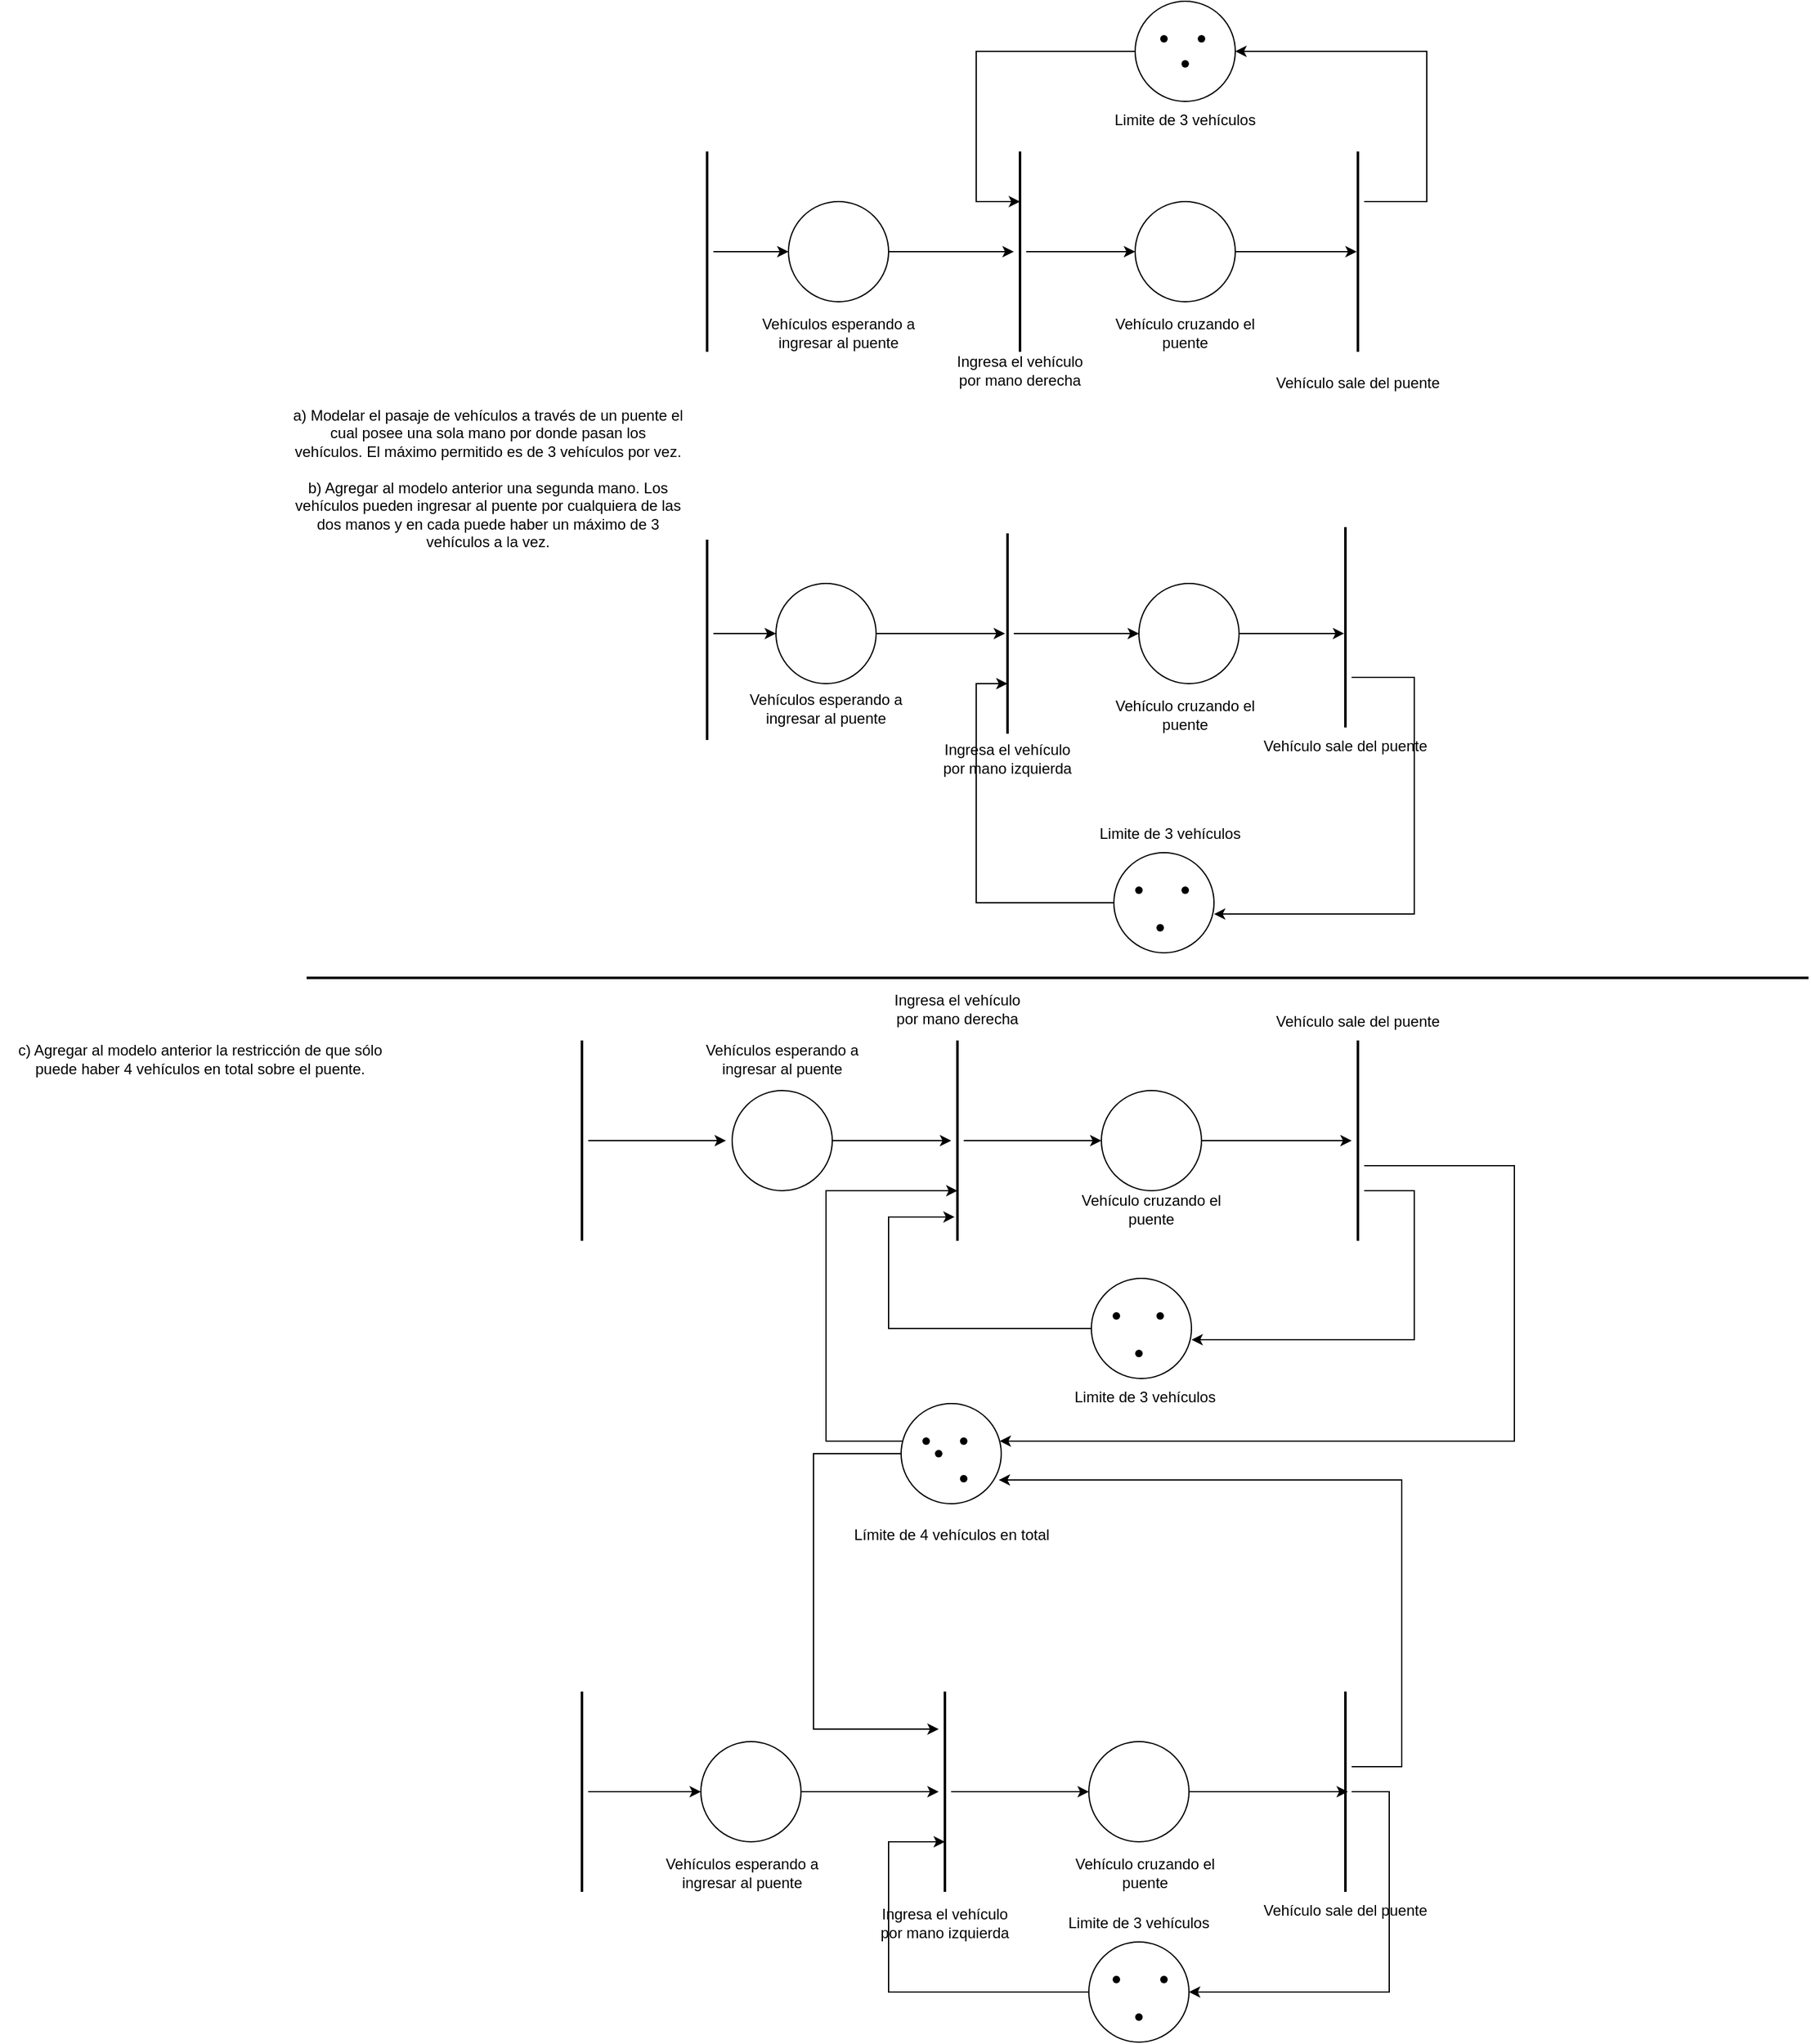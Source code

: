 <mxfile version="15.4.0" type="device"><diagram id="Wp9O0SHDSM6KVw-OCIrG" name="Página-1"><mxGraphModel dx="3316" dy="822" grid="1" gridSize="10" guides="1" tooltips="1" connect="1" arrows="1" fold="1" page="1" pageScale="1" pageWidth="827" pageHeight="1169" math="0" shadow="0"><root><mxCell id="0"/><mxCell id="1" parent="0"/><mxCell id="Ykh3wDoyryK3-CVxYnvC-1" value="&lt;div&gt;a) Modelar el pasaje de vehículos a través de un puente el cual posee una sola mano por donde pasan los&lt;/div&gt;&lt;div&gt;vehículos. El máximo permitido es de 3 vehículos por vez.&lt;/div&gt;" style="text;html=1;strokeColor=none;fillColor=none;align=center;verticalAlign=middle;whiteSpace=wrap;rounded=0;" vertex="1" parent="1"><mxGeometry x="-1130" y="410" width="320" height="30" as="geometry"/></mxCell><mxCell id="Ykh3wDoyryK3-CVxYnvC-4" style="edgeStyle=orthogonalEdgeStyle;rounded=0;orthogonalLoop=1;jettySize=auto;html=1;entryX=0;entryY=0.5;entryDx=0;entryDy=0;" edge="1" parent="1" source="Ykh3wDoyryK3-CVxYnvC-2" target="Ykh3wDoyryK3-CVxYnvC-3"><mxGeometry relative="1" as="geometry"/></mxCell><mxCell id="Ykh3wDoyryK3-CVxYnvC-2" value="" style="line;strokeWidth=2;direction=south;html=1;" vertex="1" parent="1"><mxGeometry x="-800" y="200" width="10" height="160" as="geometry"/></mxCell><mxCell id="Ykh3wDoyryK3-CVxYnvC-6" style="edgeStyle=orthogonalEdgeStyle;rounded=0;orthogonalLoop=1;jettySize=auto;html=1;" edge="1" parent="1" source="Ykh3wDoyryK3-CVxYnvC-3" target="Ykh3wDoyryK3-CVxYnvC-5"><mxGeometry relative="1" as="geometry"/></mxCell><mxCell id="Ykh3wDoyryK3-CVxYnvC-3" value="" style="ellipse;whiteSpace=wrap;html=1;aspect=fixed;" vertex="1" parent="1"><mxGeometry x="-730" y="240" width="80" height="80" as="geometry"/></mxCell><mxCell id="Ykh3wDoyryK3-CVxYnvC-14" style="edgeStyle=orthogonalEdgeStyle;rounded=0;orthogonalLoop=1;jettySize=auto;html=1;entryX=0;entryY=0.5;entryDx=0;entryDy=0;" edge="1" parent="1" source="Ykh3wDoyryK3-CVxYnvC-5" target="Ykh3wDoyryK3-CVxYnvC-10"><mxGeometry relative="1" as="geometry"/></mxCell><mxCell id="Ykh3wDoyryK3-CVxYnvC-5" value="" style="line;strokeWidth=2;direction=south;html=1;" vertex="1" parent="1"><mxGeometry x="-550" y="200" width="10" height="160" as="geometry"/></mxCell><mxCell id="Ykh3wDoyryK3-CVxYnvC-7" value="Vehículos esperando a ingresar al puente" style="text;html=1;strokeColor=none;fillColor=none;align=center;verticalAlign=middle;whiteSpace=wrap;rounded=0;" vertex="1" parent="1"><mxGeometry x="-765" y="330" width="150" height="30" as="geometry"/></mxCell><mxCell id="Ykh3wDoyryK3-CVxYnvC-8" value="Ingresa el vehículo&lt;br&gt;por mano derecha" style="text;html=1;strokeColor=none;fillColor=none;align=center;verticalAlign=middle;whiteSpace=wrap;rounded=0;" vertex="1" parent="1"><mxGeometry x="-620" y="360" width="150" height="30" as="geometry"/></mxCell><mxCell id="Ykh3wDoyryK3-CVxYnvC-13" style="edgeStyle=orthogonalEdgeStyle;rounded=0;orthogonalLoop=1;jettySize=auto;html=1;entryX=0.5;entryY=0.6;entryDx=0;entryDy=0;entryPerimeter=0;" edge="1" parent="1" source="Ykh3wDoyryK3-CVxYnvC-10" target="Ykh3wDoyryK3-CVxYnvC-12"><mxGeometry relative="1" as="geometry"/></mxCell><mxCell id="Ykh3wDoyryK3-CVxYnvC-10" value="" style="ellipse;whiteSpace=wrap;html=1;aspect=fixed;" vertex="1" parent="1"><mxGeometry x="-453" y="240" width="80" height="80" as="geometry"/></mxCell><mxCell id="Ykh3wDoyryK3-CVxYnvC-11" value="Vehículo cruzando el puente" style="text;html=1;strokeColor=none;fillColor=none;align=center;verticalAlign=middle;whiteSpace=wrap;rounded=0;" vertex="1" parent="1"><mxGeometry x="-488" y="330" width="150" height="30" as="geometry"/></mxCell><mxCell id="Ykh3wDoyryK3-CVxYnvC-16" style="edgeStyle=orthogonalEdgeStyle;rounded=0;orthogonalLoop=1;jettySize=auto;html=1;entryX=1;entryY=0.5;entryDx=0;entryDy=0;" edge="1" parent="1" source="Ykh3wDoyryK3-CVxYnvC-12" target="Ykh3wDoyryK3-CVxYnvC-15"><mxGeometry relative="1" as="geometry"><Array as="points"><mxPoint x="-220" y="240"/><mxPoint x="-220" y="120"/></Array></mxGeometry></mxCell><mxCell id="Ykh3wDoyryK3-CVxYnvC-12" value="" style="line;strokeWidth=2;direction=south;html=1;" vertex="1" parent="1"><mxGeometry x="-280" y="200" width="10" height="160" as="geometry"/></mxCell><mxCell id="Ykh3wDoyryK3-CVxYnvC-17" style="edgeStyle=orthogonalEdgeStyle;rounded=0;orthogonalLoop=1;jettySize=auto;html=1;entryX=0.25;entryY=0.5;entryDx=0;entryDy=0;entryPerimeter=0;" edge="1" parent="1" source="Ykh3wDoyryK3-CVxYnvC-15" target="Ykh3wDoyryK3-CVxYnvC-5"><mxGeometry relative="1" as="geometry"><Array as="points"><mxPoint x="-580" y="120"/><mxPoint x="-580" y="240"/></Array></mxGeometry></mxCell><mxCell id="Ykh3wDoyryK3-CVxYnvC-15" value="" style="ellipse;whiteSpace=wrap;html=1;aspect=fixed;" vertex="1" parent="1"><mxGeometry x="-453" y="80" width="80" height="80" as="geometry"/></mxCell><mxCell id="Ykh3wDoyryK3-CVxYnvC-18" value="Limite de 3 vehículos" style="text;html=1;strokeColor=none;fillColor=none;align=center;verticalAlign=middle;whiteSpace=wrap;rounded=0;" vertex="1" parent="1"><mxGeometry x="-488" y="160" width="150" height="30" as="geometry"/></mxCell><mxCell id="Ykh3wDoyryK3-CVxYnvC-20" value="" style="shape=waypoint;sketch=0;fillStyle=solid;size=6;pointerEvents=1;points=[];fillColor=none;resizable=0;rotatable=0;perimeter=centerPerimeter;snapToPoint=1;" vertex="1" parent="1"><mxGeometry x="-433" y="110" width="40" height="40" as="geometry"/></mxCell><mxCell id="Ykh3wDoyryK3-CVxYnvC-21" value="" style="shape=waypoint;sketch=0;fillStyle=solid;size=6;pointerEvents=1;points=[];fillColor=none;resizable=0;rotatable=0;perimeter=centerPerimeter;snapToPoint=1;" vertex="1" parent="1"><mxGeometry x="-420" y="90" width="40" height="40" as="geometry"/></mxCell><mxCell id="Ykh3wDoyryK3-CVxYnvC-22" value="" style="shape=waypoint;sketch=0;fillStyle=solid;size=6;pointerEvents=1;points=[];fillColor=none;resizable=0;rotatable=0;perimeter=centerPerimeter;snapToPoint=1;" vertex="1" parent="1"><mxGeometry x="-450" y="90" width="40" height="40" as="geometry"/></mxCell><mxCell id="Ykh3wDoyryK3-CVxYnvC-23" value="&lt;div&gt;b) Agregar al modelo anterior una segunda mano. Los vehículos pueden ingresar al puente por cualquiera de las&lt;/div&gt;&lt;div&gt;dos manos y en cada puede haber un máximo de 3 vehículos a la vez.&lt;/div&gt;" style="text;html=1;strokeColor=none;fillColor=none;align=center;verticalAlign=middle;whiteSpace=wrap;rounded=0;" vertex="1" parent="1"><mxGeometry x="-1130" y="475" width="320" height="30" as="geometry"/></mxCell><mxCell id="Ykh3wDoyryK3-CVxYnvC-43" value="" style="edgeStyle=orthogonalEdgeStyle;rounded=0;orthogonalLoop=1;jettySize=auto;html=1;" edge="1" parent="1" source="Ykh3wDoyryK3-CVxYnvC-30" target="Ykh3wDoyryK3-CVxYnvC-31"><mxGeometry relative="1" as="geometry"><Array as="points"><mxPoint x="-780" y="585"/><mxPoint x="-780" y="585"/></Array></mxGeometry></mxCell><mxCell id="Ykh3wDoyryK3-CVxYnvC-30" value="" style="line;strokeWidth=2;direction=south;html=1;" vertex="1" parent="1"><mxGeometry x="-800" y="510" width="10" height="160" as="geometry"/></mxCell><mxCell id="Ykh3wDoyryK3-CVxYnvC-41" style="edgeStyle=orthogonalEdgeStyle;rounded=0;orthogonalLoop=1;jettySize=auto;html=1;entryX=0.5;entryY=0.7;entryDx=0;entryDy=0;entryPerimeter=0;" edge="1" parent="1" source="Ykh3wDoyryK3-CVxYnvC-31" target="Ykh3wDoyryK3-CVxYnvC-32"><mxGeometry relative="1" as="geometry"/></mxCell><mxCell id="Ykh3wDoyryK3-CVxYnvC-31" value="" style="ellipse;whiteSpace=wrap;html=1;aspect=fixed;" vertex="1" parent="1"><mxGeometry x="-740" y="545" width="80" height="80" as="geometry"/></mxCell><mxCell id="Ykh3wDoyryK3-CVxYnvC-42" value="" style="edgeStyle=orthogonalEdgeStyle;rounded=0;orthogonalLoop=1;jettySize=auto;html=1;" edge="1" parent="1" source="Ykh3wDoyryK3-CVxYnvC-32" target="Ykh3wDoyryK3-CVxYnvC-33"><mxGeometry relative="1" as="geometry"/></mxCell><mxCell id="Ykh3wDoyryK3-CVxYnvC-32" value="" style="line;strokeWidth=2;direction=south;html=1;" vertex="1" parent="1"><mxGeometry x="-560" y="505" width="10" height="160" as="geometry"/></mxCell><mxCell id="Ykh3wDoyryK3-CVxYnvC-40" style="edgeStyle=orthogonalEdgeStyle;rounded=0;orthogonalLoop=1;jettySize=auto;html=1;entryX=0.531;entryY=0.6;entryDx=0;entryDy=0;entryPerimeter=0;" edge="1" parent="1" source="Ykh3wDoyryK3-CVxYnvC-33" target="Ykh3wDoyryK3-CVxYnvC-34"><mxGeometry relative="1" as="geometry"/></mxCell><mxCell id="Ykh3wDoyryK3-CVxYnvC-33" value="" style="ellipse;whiteSpace=wrap;html=1;aspect=fixed;" vertex="1" parent="1"><mxGeometry x="-450" y="545" width="80" height="80" as="geometry"/></mxCell><mxCell id="Ykh3wDoyryK3-CVxYnvC-49" style="edgeStyle=orthogonalEdgeStyle;rounded=0;orthogonalLoop=1;jettySize=auto;html=1;entryX=1;entryY=0.613;entryDx=0;entryDy=0;entryPerimeter=0;" edge="1" parent="1" source="Ykh3wDoyryK3-CVxYnvC-34" target="Ykh3wDoyryK3-CVxYnvC-48"><mxGeometry relative="1" as="geometry"><Array as="points"><mxPoint x="-230" y="620"/><mxPoint x="-230" y="809"/></Array></mxGeometry></mxCell><mxCell id="Ykh3wDoyryK3-CVxYnvC-34" value="" style="line;strokeWidth=2;direction=south;html=1;" vertex="1" parent="1"><mxGeometry x="-290" y="500" width="10" height="160" as="geometry"/></mxCell><mxCell id="Ykh3wDoyryK3-CVxYnvC-39" value="Vehículo sale del puente" style="text;html=1;strokeColor=none;fillColor=none;align=center;verticalAlign=middle;whiteSpace=wrap;rounded=0;" vertex="1" parent="1"><mxGeometry x="-360" y="660" width="150" height="30" as="geometry"/></mxCell><mxCell id="Ykh3wDoyryK3-CVxYnvC-44" value="Vehículo sale del puente" style="text;html=1;strokeColor=none;fillColor=none;align=center;verticalAlign=middle;whiteSpace=wrap;rounded=0;" vertex="1" parent="1"><mxGeometry x="-350" y="370" width="150" height="30" as="geometry"/></mxCell><mxCell id="Ykh3wDoyryK3-CVxYnvC-45" value="Vehículos esperando a ingresar al puente" style="text;html=1;strokeColor=none;fillColor=none;align=center;verticalAlign=middle;whiteSpace=wrap;rounded=0;" vertex="1" parent="1"><mxGeometry x="-775" y="630" width="150" height="30" as="geometry"/></mxCell><mxCell id="Ykh3wDoyryK3-CVxYnvC-46" value="Ingresa el vehículo&lt;br&gt;por mano izquierda" style="text;html=1;strokeColor=none;fillColor=none;align=center;verticalAlign=middle;whiteSpace=wrap;rounded=0;" vertex="1" parent="1"><mxGeometry x="-630" y="670" width="150" height="30" as="geometry"/></mxCell><mxCell id="Ykh3wDoyryK3-CVxYnvC-47" value="Vehículo cruzando el puente" style="text;html=1;strokeColor=none;fillColor=none;align=center;verticalAlign=middle;whiteSpace=wrap;rounded=0;" vertex="1" parent="1"><mxGeometry x="-488" y="635" width="150" height="30" as="geometry"/></mxCell><mxCell id="Ykh3wDoyryK3-CVxYnvC-54" style="edgeStyle=orthogonalEdgeStyle;rounded=0;orthogonalLoop=1;jettySize=auto;html=1;entryX=0.75;entryY=0.5;entryDx=0;entryDy=0;entryPerimeter=0;" edge="1" parent="1" source="Ykh3wDoyryK3-CVxYnvC-48" target="Ykh3wDoyryK3-CVxYnvC-32"><mxGeometry relative="1" as="geometry"><Array as="points"><mxPoint x="-580" y="800"/><mxPoint x="-580" y="625"/></Array></mxGeometry></mxCell><mxCell id="Ykh3wDoyryK3-CVxYnvC-48" value="" style="ellipse;whiteSpace=wrap;html=1;aspect=fixed;" vertex="1" parent="1"><mxGeometry x="-470" y="760" width="80" height="80" as="geometry"/></mxCell><mxCell id="Ykh3wDoyryK3-CVxYnvC-50" value="" style="shape=waypoint;sketch=0;fillStyle=solid;size=6;pointerEvents=1;points=[];fillColor=none;resizable=0;rotatable=0;perimeter=centerPerimeter;snapToPoint=1;" vertex="1" parent="1"><mxGeometry x="-453" y="800" width="40" height="40" as="geometry"/></mxCell><mxCell id="Ykh3wDoyryK3-CVxYnvC-51" value="" style="shape=waypoint;sketch=0;fillStyle=solid;size=6;pointerEvents=1;points=[];fillColor=none;resizable=0;rotatable=0;perimeter=centerPerimeter;snapToPoint=1;" vertex="1" parent="1"><mxGeometry x="-433" y="770" width="40" height="40" as="geometry"/></mxCell><mxCell id="Ykh3wDoyryK3-CVxYnvC-52" value="" style="shape=waypoint;sketch=0;fillStyle=solid;size=6;pointerEvents=1;points=[];fillColor=none;resizable=0;rotatable=0;perimeter=centerPerimeter;snapToPoint=1;" vertex="1" parent="1"><mxGeometry x="-470" y="770" width="40" height="40" as="geometry"/></mxCell><mxCell id="Ykh3wDoyryK3-CVxYnvC-56" value="c) Agregar al modelo anterior la restricción de que sólo puede haber 4 vehículos en total sobre el puente." style="text;html=1;strokeColor=none;fillColor=none;align=center;verticalAlign=middle;whiteSpace=wrap;rounded=0;" vertex="1" parent="1"><mxGeometry x="-1360" y="910" width="320" height="30" as="geometry"/></mxCell><mxCell id="Ykh3wDoyryK3-CVxYnvC-57" value="" style="line;strokeWidth=2;direction=south;html=1;rotation=90;" vertex="1" parent="1"><mxGeometry x="-520" y="260" width="10" height="1200" as="geometry"/></mxCell><mxCell id="Ykh3wDoyryK3-CVxYnvC-65" style="edgeStyle=orthogonalEdgeStyle;rounded=0;orthogonalLoop=1;jettySize=auto;html=1;" edge="1" parent="1" source="Ykh3wDoyryK3-CVxYnvC-58"><mxGeometry relative="1" as="geometry"><mxPoint x="-780" y="990" as="targetPoint"/></mxGeometry></mxCell><mxCell id="Ykh3wDoyryK3-CVxYnvC-58" value="" style="line;strokeWidth=2;direction=south;html=1;" vertex="1" parent="1"><mxGeometry x="-900" y="910" width="10" height="160" as="geometry"/></mxCell><mxCell id="Ykh3wDoyryK3-CVxYnvC-66" style="edgeStyle=orthogonalEdgeStyle;rounded=0;orthogonalLoop=1;jettySize=auto;html=1;" edge="1" parent="1" source="Ykh3wDoyryK3-CVxYnvC-59" target="Ykh3wDoyryK3-CVxYnvC-60"><mxGeometry relative="1" as="geometry"/></mxCell><mxCell id="Ykh3wDoyryK3-CVxYnvC-59" value="" style="ellipse;whiteSpace=wrap;html=1;aspect=fixed;" vertex="1" parent="1"><mxGeometry x="-775" y="950" width="80" height="80" as="geometry"/></mxCell><mxCell id="Ykh3wDoyryK3-CVxYnvC-67" style="edgeStyle=orthogonalEdgeStyle;rounded=0;orthogonalLoop=1;jettySize=auto;html=1;entryX=0;entryY=0.5;entryDx=0;entryDy=0;" edge="1" parent="1" source="Ykh3wDoyryK3-CVxYnvC-60" target="Ykh3wDoyryK3-CVxYnvC-61"><mxGeometry relative="1" as="geometry"/></mxCell><mxCell id="Ykh3wDoyryK3-CVxYnvC-60" value="" style="line;strokeWidth=2;direction=south;html=1;" vertex="1" parent="1"><mxGeometry x="-600" y="910" width="10" height="160" as="geometry"/></mxCell><mxCell id="Ykh3wDoyryK3-CVxYnvC-68" style="edgeStyle=orthogonalEdgeStyle;rounded=0;orthogonalLoop=1;jettySize=auto;html=1;" edge="1" parent="1" source="Ykh3wDoyryK3-CVxYnvC-61" target="Ykh3wDoyryK3-CVxYnvC-63"><mxGeometry relative="1" as="geometry"/></mxCell><mxCell id="Ykh3wDoyryK3-CVxYnvC-61" value="" style="ellipse;whiteSpace=wrap;html=1;aspect=fixed;" vertex="1" parent="1"><mxGeometry x="-480" y="950" width="80" height="80" as="geometry"/></mxCell><mxCell id="Ykh3wDoyryK3-CVxYnvC-74" style="edgeStyle=orthogonalEdgeStyle;rounded=0;orthogonalLoop=1;jettySize=auto;html=1;entryX=0.881;entryY=0.724;entryDx=0;entryDy=0;entryPerimeter=0;" edge="1" parent="1" source="Ykh3wDoyryK3-CVxYnvC-62" target="Ykh3wDoyryK3-CVxYnvC-60"><mxGeometry relative="1" as="geometry"><mxPoint x="-650" y="1070" as="targetPoint"/><Array as="points"><mxPoint x="-650" y="1140"/><mxPoint x="-650" y="1051"/></Array></mxGeometry></mxCell><mxCell id="Ykh3wDoyryK3-CVxYnvC-62" value="" style="ellipse;whiteSpace=wrap;html=1;aspect=fixed;" vertex="1" parent="1"><mxGeometry x="-488" y="1100" width="80" height="80" as="geometry"/></mxCell><mxCell id="Ykh3wDoyryK3-CVxYnvC-69" style="edgeStyle=orthogonalEdgeStyle;rounded=0;orthogonalLoop=1;jettySize=auto;html=1;entryX=1;entryY=0.613;entryDx=0;entryDy=0;entryPerimeter=0;" edge="1" parent="1" source="Ykh3wDoyryK3-CVxYnvC-63" target="Ykh3wDoyryK3-CVxYnvC-62"><mxGeometry relative="1" as="geometry"><Array as="points"><mxPoint x="-230" y="1030"/><mxPoint x="-230" y="1149"/></Array></mxGeometry></mxCell><mxCell id="Ykh3wDoyryK3-CVxYnvC-70" style="edgeStyle=orthogonalEdgeStyle;rounded=0;orthogonalLoop=1;jettySize=auto;html=1;" edge="1" parent="1" source="Ykh3wDoyryK3-CVxYnvC-63" target="Ykh3wDoyryK3-CVxYnvC-64"><mxGeometry relative="1" as="geometry"><Array as="points"><mxPoint x="-150" y="1010"/><mxPoint x="-150" y="1230"/></Array></mxGeometry></mxCell><mxCell id="Ykh3wDoyryK3-CVxYnvC-63" value="" style="line;strokeWidth=2;direction=south;html=1;" vertex="1" parent="1"><mxGeometry x="-280" y="910" width="10" height="160" as="geometry"/></mxCell><mxCell id="Ykh3wDoyryK3-CVxYnvC-73" style="edgeStyle=orthogonalEdgeStyle;rounded=0;orthogonalLoop=1;jettySize=auto;html=1;entryX=0.75;entryY=0.5;entryDx=0;entryDy=0;entryPerimeter=0;" edge="1" parent="1" source="Ykh3wDoyryK3-CVxYnvC-64" target="Ykh3wDoyryK3-CVxYnvC-60"><mxGeometry relative="1" as="geometry"><Array as="points"><mxPoint x="-700" y="1230"/><mxPoint x="-700" y="1030"/></Array></mxGeometry></mxCell><mxCell id="Ykh3wDoyryK3-CVxYnvC-105" style="edgeStyle=orthogonalEdgeStyle;rounded=0;orthogonalLoop=1;jettySize=auto;html=1;" edge="1" parent="1" source="Ykh3wDoyryK3-CVxYnvC-64" target="Ykh3wDoyryK3-CVxYnvC-94"><mxGeometry relative="1" as="geometry"><Array as="points"><mxPoint x="-710" y="1240"/><mxPoint x="-710" y="1460"/></Array></mxGeometry></mxCell><mxCell id="Ykh3wDoyryK3-CVxYnvC-64" value="" style="ellipse;whiteSpace=wrap;html=1;aspect=fixed;" vertex="1" parent="1"><mxGeometry x="-640" y="1200" width="80" height="80" as="geometry"/></mxCell><mxCell id="Ykh3wDoyryK3-CVxYnvC-75" value="Vehículos esperando a ingresar al puente" style="text;html=1;strokeColor=none;fillColor=none;align=center;verticalAlign=middle;whiteSpace=wrap;rounded=0;" vertex="1" parent="1"><mxGeometry x="-810" y="910" width="150" height="30" as="geometry"/></mxCell><mxCell id="Ykh3wDoyryK3-CVxYnvC-77" value="Ingresa el vehículo&lt;br&gt;por mano derecha" style="text;html=1;strokeColor=none;fillColor=none;align=center;verticalAlign=middle;whiteSpace=wrap;rounded=0;" vertex="1" parent="1"><mxGeometry x="-670" y="870" width="150" height="30" as="geometry"/></mxCell><mxCell id="Ykh3wDoyryK3-CVxYnvC-78" value="Limite de 3 vehículos" style="text;html=1;strokeColor=none;fillColor=none;align=center;verticalAlign=middle;whiteSpace=wrap;rounded=0;" vertex="1" parent="1"><mxGeometry x="-500" y="730" width="150" height="30" as="geometry"/></mxCell><mxCell id="Ykh3wDoyryK3-CVxYnvC-79" value="Limite de 3 vehículos" style="text;html=1;strokeColor=none;fillColor=none;align=center;verticalAlign=middle;whiteSpace=wrap;rounded=0;" vertex="1" parent="1"><mxGeometry x="-520" y="1180" width="150" height="30" as="geometry"/></mxCell><mxCell id="Ykh3wDoyryK3-CVxYnvC-81" value="Vehículo cruzando el puente" style="text;html=1;strokeColor=none;fillColor=none;align=center;verticalAlign=middle;whiteSpace=wrap;rounded=0;" vertex="1" parent="1"><mxGeometry x="-515" y="1030" width="150" height="30" as="geometry"/></mxCell><mxCell id="Ykh3wDoyryK3-CVxYnvC-82" value="Vehículo sale del puente" style="text;html=1;strokeColor=none;fillColor=none;align=center;verticalAlign=middle;whiteSpace=wrap;rounded=0;" vertex="1" parent="1"><mxGeometry x="-350" y="880" width="150" height="30" as="geometry"/></mxCell><mxCell id="Ykh3wDoyryK3-CVxYnvC-83" value="" style="shape=waypoint;sketch=0;fillStyle=solid;size=6;pointerEvents=1;points=[];fillColor=none;resizable=0;rotatable=0;perimeter=centerPerimeter;snapToPoint=1;" vertex="1" parent="1"><mxGeometry x="-488" y="1110" width="40" height="40" as="geometry"/></mxCell><mxCell id="Ykh3wDoyryK3-CVxYnvC-84" value="" style="shape=waypoint;sketch=0;fillStyle=solid;size=6;pointerEvents=1;points=[];fillColor=none;resizable=0;rotatable=0;perimeter=centerPerimeter;snapToPoint=1;" vertex="1" parent="1"><mxGeometry x="-470" y="1140" width="40" height="40" as="geometry"/></mxCell><mxCell id="Ykh3wDoyryK3-CVxYnvC-85" value="" style="shape=waypoint;sketch=0;fillStyle=solid;size=6;pointerEvents=1;points=[];fillColor=none;resizable=0;rotatable=0;perimeter=centerPerimeter;snapToPoint=1;" vertex="1" parent="1"><mxGeometry x="-453" y="1110" width="40" height="40" as="geometry"/></mxCell><mxCell id="Ykh3wDoyryK3-CVxYnvC-86" value="Límite de 4 vehículos en total" style="text;html=1;strokeColor=none;fillColor=none;align=center;verticalAlign=middle;whiteSpace=wrap;rounded=0;" vertex="1" parent="1"><mxGeometry x="-692.5" y="1290" width="185" height="30" as="geometry"/></mxCell><mxCell id="Ykh3wDoyryK3-CVxYnvC-87" value="" style="shape=waypoint;sketch=0;fillStyle=solid;size=6;pointerEvents=1;points=[];fillColor=none;resizable=0;rotatable=0;perimeter=centerPerimeter;snapToPoint=1;" vertex="1" parent="1"><mxGeometry x="-640" y="1210" width="40" height="40" as="geometry"/></mxCell><mxCell id="Ykh3wDoyryK3-CVxYnvC-88" value="" style="shape=waypoint;sketch=0;fillStyle=solid;size=6;pointerEvents=1;points=[];fillColor=none;resizable=0;rotatable=0;perimeter=centerPerimeter;snapToPoint=1;" vertex="1" parent="1"><mxGeometry x="-630" y="1220" width="40" height="40" as="geometry"/></mxCell><mxCell id="Ykh3wDoyryK3-CVxYnvC-89" value="" style="shape=waypoint;sketch=0;fillStyle=solid;size=6;pointerEvents=1;points=[];fillColor=none;resizable=0;rotatable=0;perimeter=centerPerimeter;snapToPoint=1;" vertex="1" parent="1"><mxGeometry x="-610" y="1240" width="40" height="40" as="geometry"/></mxCell><mxCell id="Ykh3wDoyryK3-CVxYnvC-90" value="" style="shape=waypoint;sketch=0;fillStyle=solid;size=6;pointerEvents=1;points=[];fillColor=none;resizable=0;rotatable=0;perimeter=centerPerimeter;snapToPoint=1;" vertex="1" parent="1"><mxGeometry x="-610" y="1210" width="40" height="40" as="geometry"/></mxCell><mxCell id="Ykh3wDoyryK3-CVxYnvC-97" style="edgeStyle=orthogonalEdgeStyle;rounded=0;orthogonalLoop=1;jettySize=auto;html=1;entryX=0;entryY=0.5;entryDx=0;entryDy=0;" edge="1" parent="1" source="Ykh3wDoyryK3-CVxYnvC-91" target="Ykh3wDoyryK3-CVxYnvC-92"><mxGeometry relative="1" as="geometry"/></mxCell><mxCell id="Ykh3wDoyryK3-CVxYnvC-91" value="" style="line;strokeWidth=2;direction=south;html=1;" vertex="1" parent="1"><mxGeometry x="-900" y="1430" width="10" height="160" as="geometry"/></mxCell><mxCell id="Ykh3wDoyryK3-CVxYnvC-98" style="edgeStyle=orthogonalEdgeStyle;rounded=0;orthogonalLoop=1;jettySize=auto;html=1;" edge="1" parent="1" source="Ykh3wDoyryK3-CVxYnvC-92" target="Ykh3wDoyryK3-CVxYnvC-94"><mxGeometry relative="1" as="geometry"/></mxCell><mxCell id="Ykh3wDoyryK3-CVxYnvC-92" value="" style="ellipse;whiteSpace=wrap;html=1;aspect=fixed;" vertex="1" parent="1"><mxGeometry x="-800" y="1470" width="80" height="80" as="geometry"/></mxCell><mxCell id="Ykh3wDoyryK3-CVxYnvC-100" style="edgeStyle=orthogonalEdgeStyle;rounded=0;orthogonalLoop=1;jettySize=auto;html=1;entryX=0.5;entryY=0.3;entryDx=0;entryDy=0;entryPerimeter=0;" edge="1" parent="1" source="Ykh3wDoyryK3-CVxYnvC-93" target="Ykh3wDoyryK3-CVxYnvC-95"><mxGeometry relative="1" as="geometry"/></mxCell><mxCell id="Ykh3wDoyryK3-CVxYnvC-93" value="" style="ellipse;whiteSpace=wrap;html=1;aspect=fixed;" vertex="1" parent="1"><mxGeometry x="-490" y="1470" width="80" height="80" as="geometry"/></mxCell><mxCell id="Ykh3wDoyryK3-CVxYnvC-99" style="edgeStyle=orthogonalEdgeStyle;rounded=0;orthogonalLoop=1;jettySize=auto;html=1;entryX=0;entryY=0.5;entryDx=0;entryDy=0;" edge="1" parent="1" source="Ykh3wDoyryK3-CVxYnvC-94" target="Ykh3wDoyryK3-CVxYnvC-93"><mxGeometry relative="1" as="geometry"/></mxCell><mxCell id="Ykh3wDoyryK3-CVxYnvC-94" value="" style="line;strokeWidth=2;direction=south;html=1;" vertex="1" parent="1"><mxGeometry x="-610" y="1430" width="10" height="160" as="geometry"/></mxCell><mxCell id="Ykh3wDoyryK3-CVxYnvC-101" style="edgeStyle=orthogonalEdgeStyle;rounded=0;orthogonalLoop=1;jettySize=auto;html=1;entryX=0.975;entryY=0.763;entryDx=0;entryDy=0;entryPerimeter=0;" edge="1" parent="1" source="Ykh3wDoyryK3-CVxYnvC-95" target="Ykh3wDoyryK3-CVxYnvC-64"><mxGeometry relative="1" as="geometry"><Array as="points"><mxPoint x="-240" y="1490"/><mxPoint x="-240" y="1261"/></Array></mxGeometry></mxCell><mxCell id="Ykh3wDoyryK3-CVxYnvC-102" style="edgeStyle=orthogonalEdgeStyle;rounded=0;orthogonalLoop=1;jettySize=auto;html=1;entryX=1;entryY=0.5;entryDx=0;entryDy=0;" edge="1" parent="1" source="Ykh3wDoyryK3-CVxYnvC-95" target="Ykh3wDoyryK3-CVxYnvC-96"><mxGeometry relative="1" as="geometry"><Array as="points"><mxPoint x="-250" y="1510"/><mxPoint x="-250" y="1670"/></Array></mxGeometry></mxCell><mxCell id="Ykh3wDoyryK3-CVxYnvC-95" value="" style="line;strokeWidth=2;direction=south;html=1;" vertex="1" parent="1"><mxGeometry x="-290" y="1430" width="10" height="160" as="geometry"/></mxCell><mxCell id="Ykh3wDoyryK3-CVxYnvC-103" style="edgeStyle=orthogonalEdgeStyle;rounded=0;orthogonalLoop=1;jettySize=auto;html=1;entryX=0.75;entryY=0.5;entryDx=0;entryDy=0;entryPerimeter=0;" edge="1" parent="1" source="Ykh3wDoyryK3-CVxYnvC-96" target="Ykh3wDoyryK3-CVxYnvC-94"><mxGeometry relative="1" as="geometry"><Array as="points"><mxPoint x="-650" y="1670"/><mxPoint x="-650" y="1550"/></Array></mxGeometry></mxCell><mxCell id="Ykh3wDoyryK3-CVxYnvC-96" value="" style="ellipse;whiteSpace=wrap;html=1;aspect=fixed;" vertex="1" parent="1"><mxGeometry x="-490" y="1630" width="80" height="80" as="geometry"/></mxCell><mxCell id="Ykh3wDoyryK3-CVxYnvC-106" value="Limite de 3 vehículos" style="text;html=1;strokeColor=none;fillColor=none;align=center;verticalAlign=middle;whiteSpace=wrap;rounded=0;" vertex="1" parent="1"><mxGeometry x="-525" y="1600" width="150" height="30" as="geometry"/></mxCell><mxCell id="Ykh3wDoyryK3-CVxYnvC-107" value="Vehículo cruzando el puente" style="text;html=1;strokeColor=none;fillColor=none;align=center;verticalAlign=middle;whiteSpace=wrap;rounded=0;" vertex="1" parent="1"><mxGeometry x="-520" y="1560" width="150" height="30" as="geometry"/></mxCell><mxCell id="Ykh3wDoyryK3-CVxYnvC-108" value="Ingresa el vehículo&lt;br&gt;por mano izquierda" style="text;html=1;strokeColor=none;fillColor=none;align=center;verticalAlign=middle;whiteSpace=wrap;rounded=0;" vertex="1" parent="1"><mxGeometry x="-680" y="1600" width="150" height="30" as="geometry"/></mxCell><mxCell id="Ykh3wDoyryK3-CVxYnvC-109" value="Vehículo sale del puente" style="text;html=1;strokeColor=none;fillColor=none;align=center;verticalAlign=middle;whiteSpace=wrap;rounded=0;" vertex="1" parent="1"><mxGeometry x="-360" y="1590" width="150" height="30" as="geometry"/></mxCell><mxCell id="Ykh3wDoyryK3-CVxYnvC-110" value="Vehículos esperando a ingresar al puente" style="text;html=1;strokeColor=none;fillColor=none;align=center;verticalAlign=middle;whiteSpace=wrap;rounded=0;" vertex="1" parent="1"><mxGeometry x="-842.5" y="1560" width="150" height="30" as="geometry"/></mxCell><mxCell id="Ykh3wDoyryK3-CVxYnvC-111" value="" style="shape=waypoint;sketch=0;fillStyle=solid;size=6;pointerEvents=1;points=[];fillColor=none;resizable=0;rotatable=0;perimeter=centerPerimeter;snapToPoint=1;" vertex="1" parent="1"><mxGeometry x="-488" y="1640" width="40" height="40" as="geometry"/></mxCell><mxCell id="Ykh3wDoyryK3-CVxYnvC-112" value="" style="shape=waypoint;sketch=0;fillStyle=solid;size=6;pointerEvents=1;points=[];fillColor=none;resizable=0;rotatable=0;perimeter=centerPerimeter;snapToPoint=1;" vertex="1" parent="1"><mxGeometry x="-470" y="1670" width="40" height="40" as="geometry"/></mxCell><mxCell id="Ykh3wDoyryK3-CVxYnvC-113" value="" style="shape=waypoint;sketch=0;fillStyle=solid;size=6;pointerEvents=1;points=[];fillColor=none;resizable=0;rotatable=0;perimeter=centerPerimeter;snapToPoint=1;" vertex="1" parent="1"><mxGeometry x="-450" y="1640" width="40" height="40" as="geometry"/></mxCell></root></mxGraphModel></diagram></mxfile>